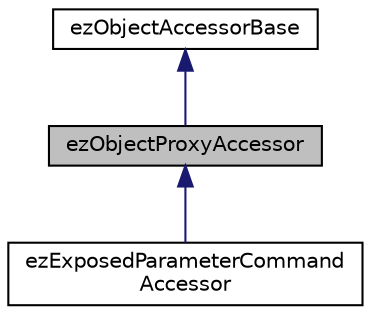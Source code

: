 digraph "ezObjectProxyAccessor"
{
 // LATEX_PDF_SIZE
  edge [fontname="Helvetica",fontsize="10",labelfontname="Helvetica",labelfontsize="10"];
  node [fontname="Helvetica",fontsize="10",shape=record];
  Node1 [label="ezObjectProxyAccessor",height=0.2,width=0.4,color="black", fillcolor="grey75", style="filled", fontcolor="black",tooltip=" "];
  Node2 -> Node1 [dir="back",color="midnightblue",fontsize="10",style="solid",fontname="Helvetica"];
  Node2 [label="ezObjectAccessorBase",height=0.2,width=0.4,color="black", fillcolor="white", style="filled",URL="$dd/d98/classez_object_accessor_base.htm",tooltip=" "];
  Node1 -> Node3 [dir="back",color="midnightblue",fontsize="10",style="solid",fontname="Helvetica"];
  Node3 [label="ezExposedParameterCommand\lAccessor",height=0.2,width=0.4,color="black", fillcolor="white", style="filled",URL="$d0/d1d/classez_exposed_parameter_command_accessor.htm",tooltip=" "];
}
